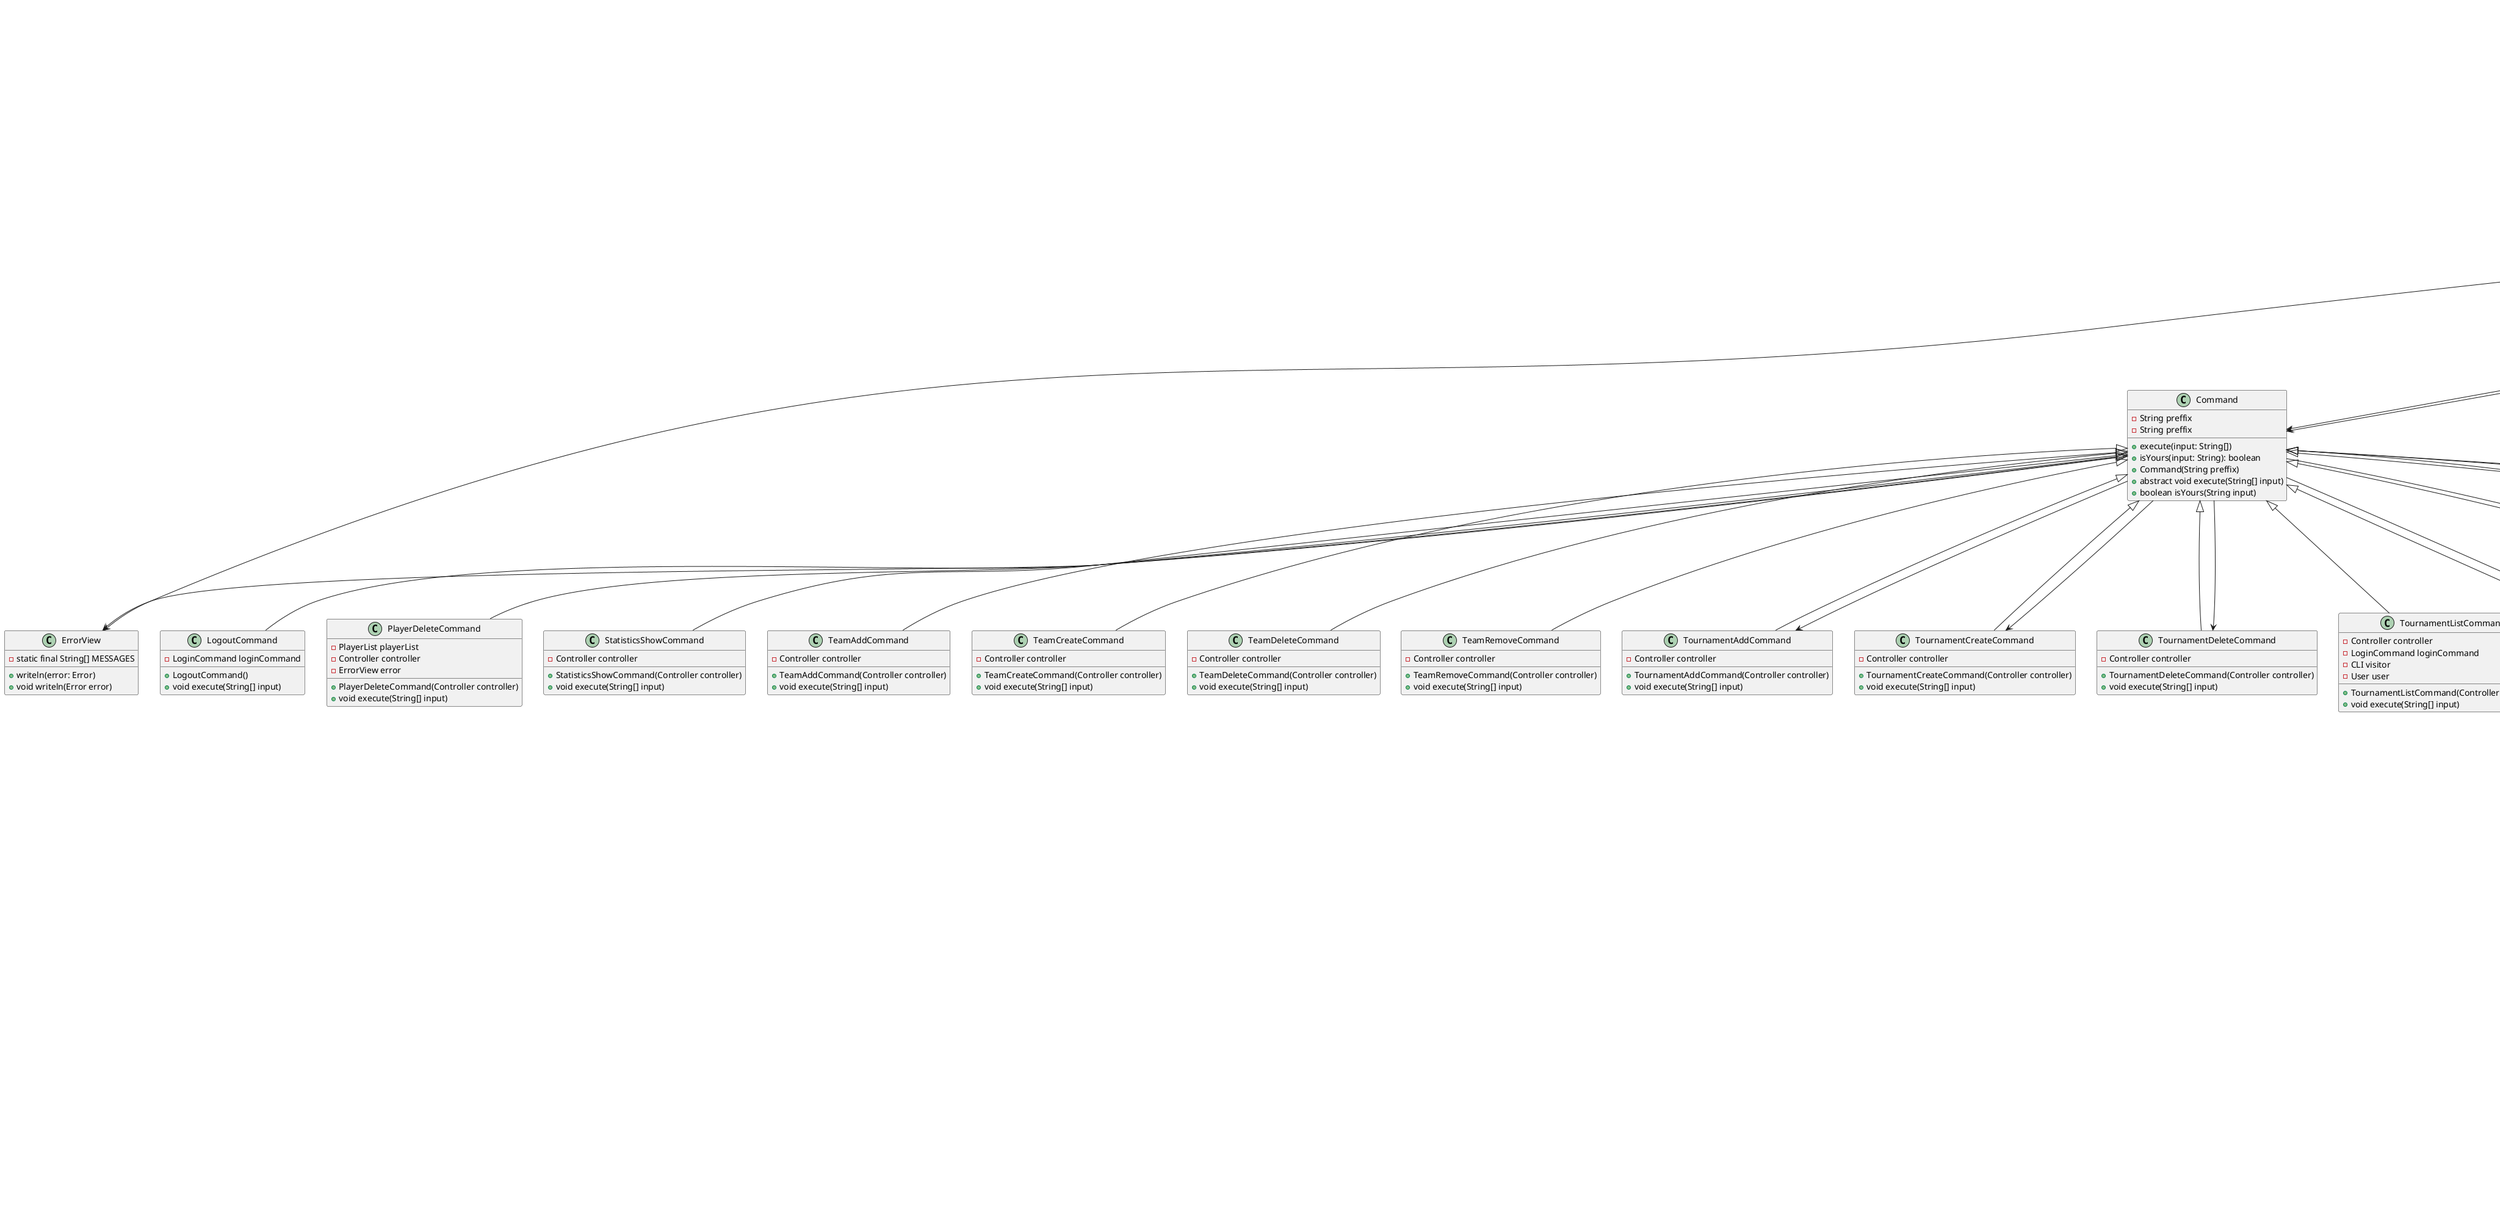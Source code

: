 @startuml

' Class definitions
class CLI {
    - Controller controller
    - List<Command> enabledCommands
    - ErrorView error
    - List<Command> commandList
    + execute()
    + visit(player: Player)
    + visit(admin: Admin)
    + publicCommands()
    + tournamentList(player: Player)
    + tournamentList(admin: Admin)
}

class Command {
    - String preffix
    + execute(input: String[])
    + isYours(input: String): boolean
}

class Controller {
    - PlayerList playerList
    - MatchList matchList
    - TeamList teamList
    - AdminList adminList
    - TournamentList tournamentList
    + createPlayer(...args)
    + deletePlayer(playerName: String)
    + teamCreate(teamName: String)
    + teamDelete(teamName: String)
    + tournamentCreate(name: String, start: String, end: String, category: String)
    + tournamentDelete(name: String)
    + tournamentAdd(name: String, participant: String)
    + tournamentRemove(player: Player)
    + tournamentMatchmakingAutomatic(name: String)
    + tournamentMatchmakingManual(name: String, player1: Participant, player2: Participant)
    + statisticsShow(player: String, stat: String)
    + showTournamentList()
    + showShuffleTournamentList()
}

class Player {
    + String name
    + String email
    + String password
    + Boolean isInTeam()
}

class Admin {
    + String name
    + String role
}

class Tournament {
    + String tournamentName
    + String startDate
    + String endDate
    + Category category
    + List<Participant> participants
    + MatchList matchList
    + ErrorView error
    + tournamentAdd(name: String, participant: String)
    + tournamentRemove(player: Player)
    + tournamentMatchmakingAutomatic(name: String)
    + tournamentMatchmakingManual(name: String, player1: Participant, player2: Participant)
}

class ErrorView {
    + writeln(error: Error)
}


class PlayerList {
  - ArrayList<Player> playerList
  + PlayerList(ArrayList<Player> playerList)
  + Player isPlayer(String email, String password)
  + Player isPlayer(String key)
  + void addPlayer(Player player)
  + void removePlayer(Player player)
  + Participant isParticipantPlayer(String key)
}

class TeamList {
  - List<Team> teamList
  + TeamList(List<Team> teamList)
  + boolean existTeam(String teamName)
  + void add(Team team)
  + Team isTeam(String teamName)
  + Team whichTeam(Player player)
  + Participant isParticipantTeam(String key)
}

class Tournament {
  - String tournamentName
  - LocalDate startDate
  - LocalDate endDate
  - Category category
  - ArrayList<Participant> participants
  - MatchList matchList
  - ErrorView error
  + Tournament(String tournamentName, LocalDate startDate, LocalDate endDate, Category rankingCategory)
  + ArrayList<Participant> getParticipants()
  + String getTournamentName()
  + boolean currentlyCompeting(Participant participant)
  + void remove(Participant participant)
  + void showShuffleParticipants()
  + LocalDate getEndDate()
  + void shuffle()
  + void showRankingParticipants()
  + void remove(Player player, TeamList teamList)
  + void matchmake(Participant participant, Participant participant2)
  + boolean areBothCompeting(Participant participant1, Participant participant2)
  + void randomMatchmake()
}

class TournamentList {
  - List<Tournament> tournamentList
  + TournamentList(List<Tournament> tournamentList)
  + List<Tournament> getTournamentList()
  + boolean isCompeting(Team team)
  + Tournament getTournamentParticipant(Participant participant)
  + Tournament isTournament(String tournamentName)
  + void add(Tournament tournament)
  + void remove(Tournament tournament)
}

class VisitorUser {
  + void visit(Player player)
  + void visit(Admin admin)
  + void tournamentList(Player player)
  + void tournamentList(Admin admin)
}

class CLI {
  - Controller controller
  - List<Command> enabledCommands
  - ErrorView error
  - List<Command> commandList
  + CLI()
  + void execute()
  + void visit(Player player)
  + void visit(Admin admin)
  + void tournamentList(Player player)
  + void tournamentList(Admin admin)
  + publicCommands()
  + static void main(String[] args)
}

class Command {
  - String preffix
  + Command(String preffix)
  + abstract void execute(String[] input)
  + boolean isYours(String input)
}

class CreateCommand {
  - Controller controller
  + CreateCommand(Controller controller)
  + void execute(String[] input)
}

class ClearMatchmakeCommand {
  - Controller controller
  + ClearMatchmakeCommand()
  + void execute(String[] input)
}

class ErrorView {
  - static final String[] MESSAGES
  + void writeln(Error error)
}

class ExitCommand {
  + ExitCommand()
  + void execute(String[] input)
}

class LoginCommand {
  - Controller controller
  - boolean logged
  - User user
  + LoginCommand(Controller controller)
  + void execute(String[] input)
  + boolean getLogged()
  + User isLogged()
  + void logout()
}

class LogoutCommand {
  - LoginCommand loginCommand
  + LogoutCommand()
  + void execute(String[] input)
}

class PlayerDeleteCommand {
  - PlayerList playerList
  - Controller controller
  - ErrorView error
  + PlayerDeleteCommand(Controller controller)
  + void execute(String[] input)
}

class StatisticsShowCommand {
  - Controller controller
  + StatisticsShowCommand(Controller controller)
  + void execute(String[] input)
}

class TeamAddCommand {
  - Controller controller
  + TeamAddCommand(Controller controller)
  + void execute(String[] input)
}

class TeamCreateCommand {
  - Controller controller
  + TeamCreateCommand(Controller controller)
  + void execute(String[] input)
}

class TeamDeleteCommand {
  - Controller controller
  + TeamDeleteCommand(Controller controller)
  + void execute(String[] input)
}

class TeamRemoveCommand {
  - Controller controller
  + TeamRemoveCommand(Controller controller)
  + void execute(String[] input)
}

class TournamentAddCommand {
  - Controller controller
  + TournamentAddCommand(Controller controller)
  + void execute(String[] input)
}

class TournamentCreateCommand {
  - Controller controller
  + TournamentCreateCommand(Controller controller)
  + void execute(String[] input)
}

class TournamentDeleteCommand {
  - Controller controller
  + TournamentDeleteCommand(Controller controller)
  + void execute(String[] input)
}

class TournamentListCommand {
  - Controller controller
  - LoginCommand loginCommand
  - CLI visitor
  - User user
  + TournamentListCommand(Controller controller)
  + void execute(String[] input)
}

class TournamentMatchmakingCommand {
  - Controller controller
  + TournamentMatchmakingCommand(Controller controller)
  + void execute(String[] input)
}

class TournamentRemoveCommand {
  - Controller controller
  - LoginCommand loginCommand
  + TournamentRemoveCommand(Controller controller)
  + void execute(String[] input)
}

' Associations
CLI --> Controller
CLI --> Command
CLI --> ErrorView
Command <|-- CreateCommand
Command <|-- TournamentCreateCommand
Command <|-- TournamentRemoveCommand
Command <|-- TournamentListCommand
Command <|-- TournamentAddCommand
Command <|-- TournamentDeleteCommand
Command <|-- TournamentMatchmakingCommand
Command <|-- TeamAddCommand
Command <|-- TeamCreateCommand
Command <|-- TeamDeleteCommand
Command <|-- TeamRemoveCommand
Command <|-- PlayerDeleteCommand
Command <|-- LoginCommand
Command <|-- LogoutCommand
Command <|-- StatisticsShowCommand
Command <|-- ExitCommand
Command <|-- ClearMatchmakeCommand
PlayerList --> Player
PlayerList --> CLI
Controller --> PlayerList
Controller --> MatchList
Controller --> TeamList
Controller --> AdminList
Controller --> TournamentList
TournamentList --> Tournament
TournamentList --> CLI
Tournament --> Participant
Tournament --> MatchList
PlayerList --> Player
PlayerList --> Participant
TeamList --> Team
Tournament --> Participant
Tournament --> MatchList
TournamentList --> Tournament
VisitorUser --> Player
VisitorUser --> Admin
CLI --> Command
CLI --> Controller
Command --> ErrorView
Command --> TournamentAddCommand
Command --> TournamentCreateCommand
Command --> TournamentDeleteCommand
Command --> TournamentMatchmakingCommand
Command --> TournamentRemoveCommand

@enduml